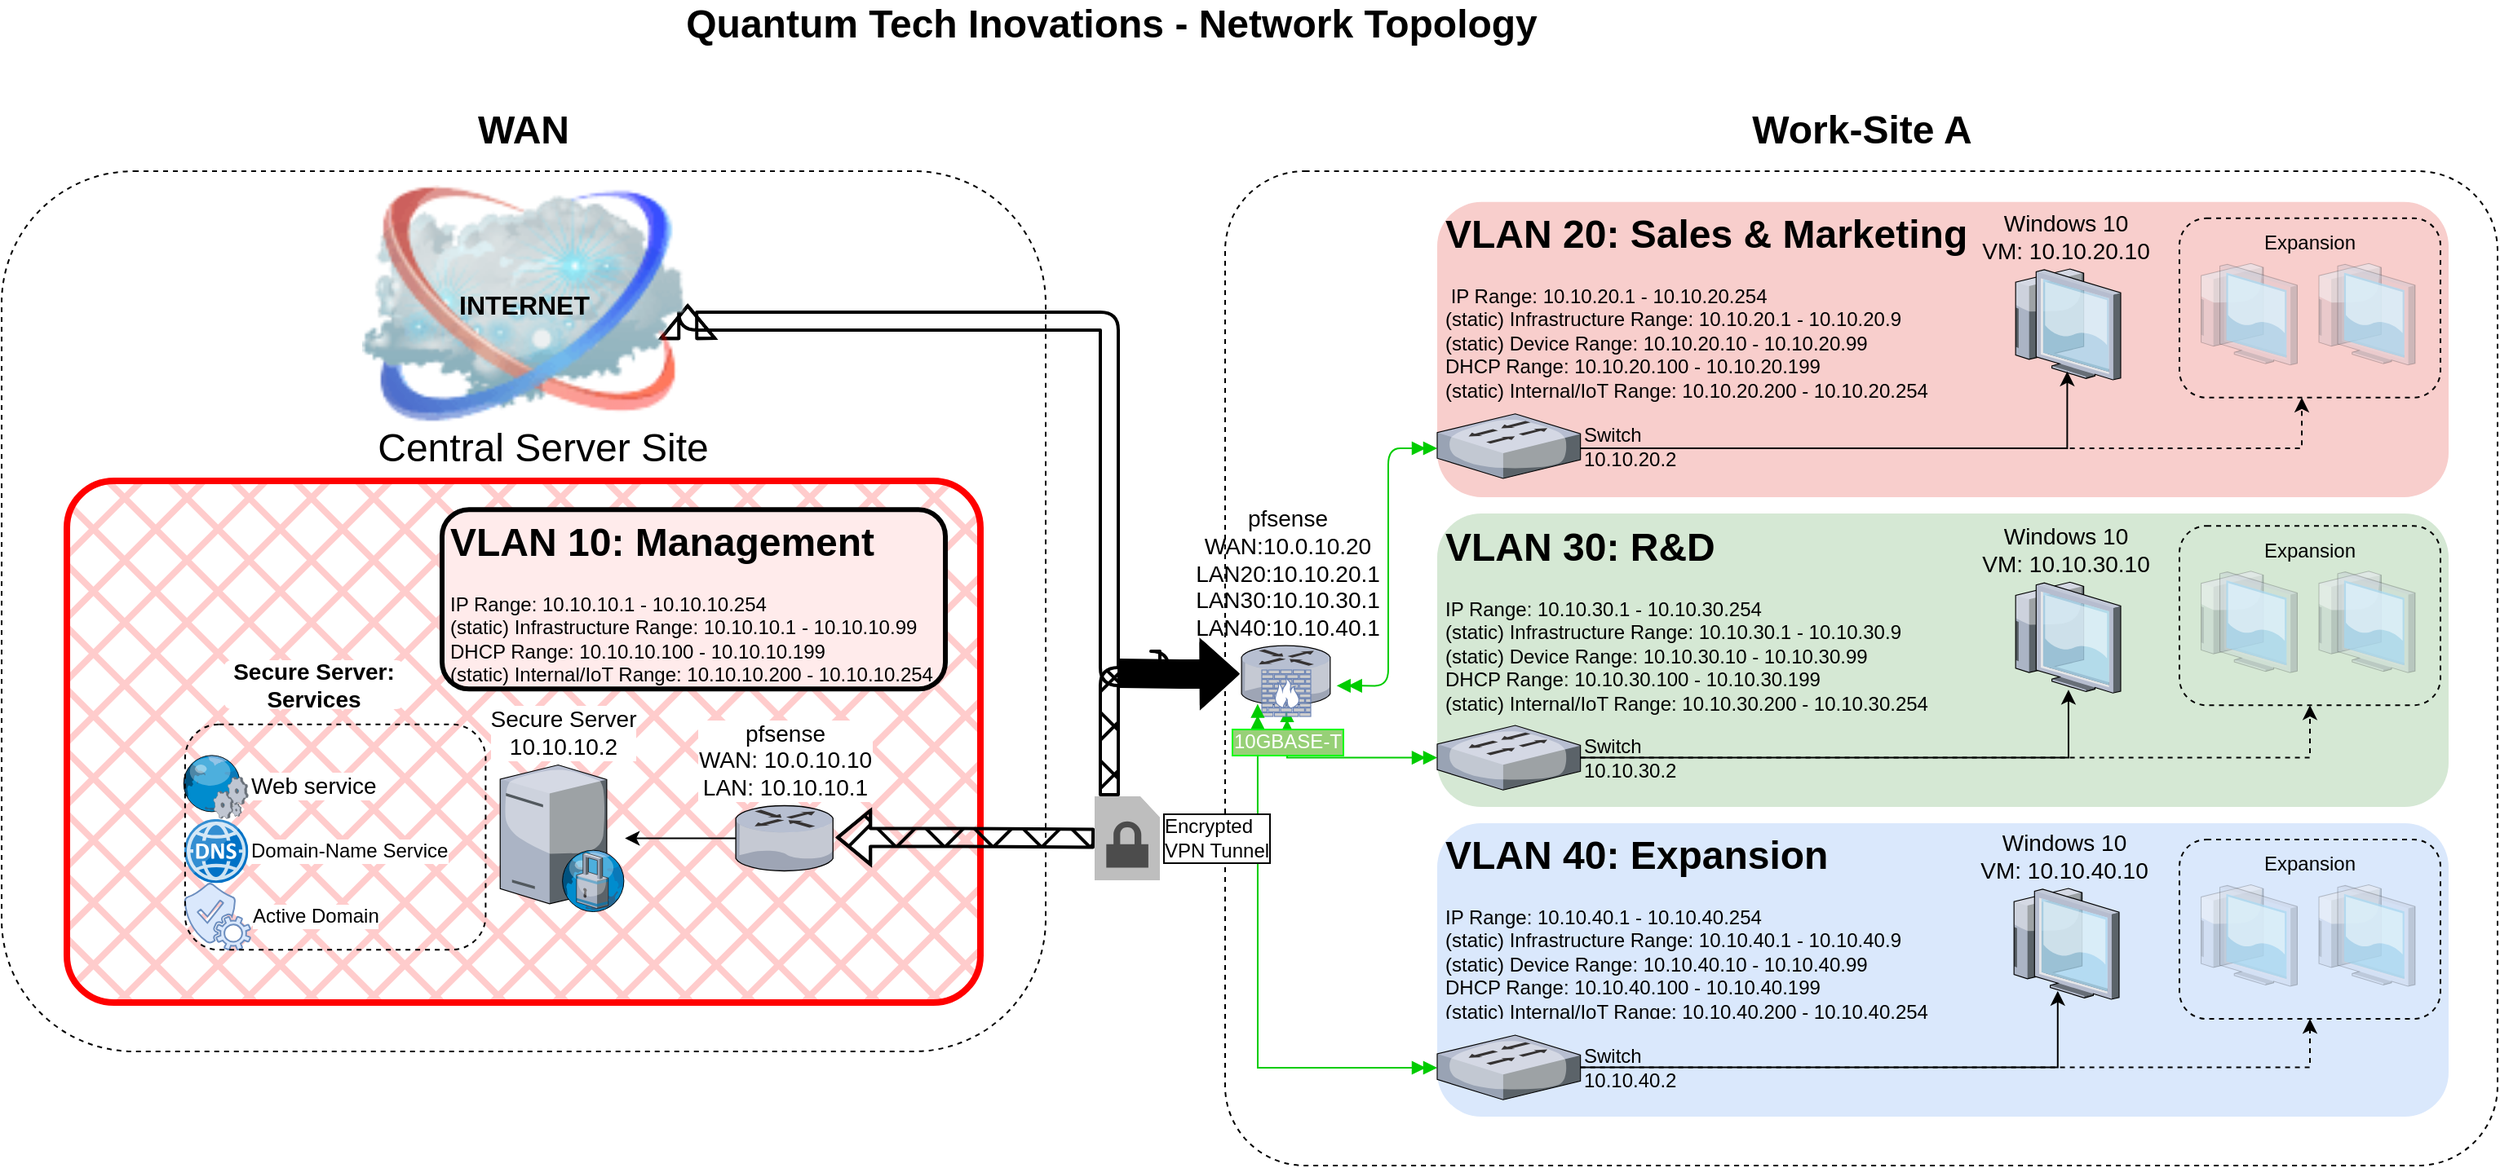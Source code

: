 <mxfile version="22.1.11" type="github">
  <diagram name="Page-1" id="e3a06f82-3646-2815-327d-82caf3d4e204">
    <mxGraphModel dx="1507" dy="2058" grid="1" gridSize="10" guides="1" tooltips="1" connect="1" arrows="1" fold="1" page="1" pageScale="1.5" pageWidth="1169" pageHeight="826" background="none" math="0" shadow="0">
      <root>
        <mxCell id="0" style=";html=1;" />
        <mxCell id="1" style=";html=1;" parent="0" />
        <mxCell id="xJ-jLOZ9ohY4lOB-jljI-87" value="" style="rounded=1;whiteSpace=wrap;html=1;fillColor=none;dashed=1;" parent="1" vertex="1">
          <mxGeometry x="80" y="100" width="640" height="540" as="geometry" />
        </mxCell>
        <mxCell id="xJ-jLOZ9ohY4lOB-jljI-81" value="" style="rounded=1;whiteSpace=wrap;html=1;fillColor=none;dashed=1;arcSize=8;" parent="1" vertex="1">
          <mxGeometry x="830" y="100" width="780" height="610" as="geometry" />
        </mxCell>
        <mxCell id="6a7d8f32e03d9370-61" value="" style="whiteSpace=wrap;html=1;fillColor=#f8cecc;fontSize=14;strokeColor=none;verticalAlign=top;rounded=1;" parent="1" vertex="1">
          <mxGeometry x="960" y="118.89" width="620" height="181.11" as="geometry" />
        </mxCell>
        <mxCell id="_Fg3832ocY5UdGi91KtJ-26" style="edgeStyle=orthogonalEdgeStyle;rounded=0;orthogonalLoop=1;jettySize=auto;html=1;startArrow=doubleBlock;startFill=1;strokeColor=#00CC00;endArrow=doubleBlock;endFill=1;entryX=0.509;entryY=1.05;entryDx=0;entryDy=0;entryPerimeter=0;" parent="1" source="xJ-jLOZ9ohY4lOB-jljI-42" target="6a7d8f32e03d9370-13" edge="1">
          <mxGeometry relative="1" as="geometry">
            <mxPoint x="850" y="230" as="targetPoint" />
          </mxGeometry>
        </mxCell>
        <mxCell id="nh6uhX6UCBA931svxPW4-37" style="rounded=1;orthogonalLoop=1;jettySize=auto;html=1;startArrow=doubleBlock;startFill=1;strokeColor=#00CC00;endArrow=doubleBlock;endFill=1;exitX=1.061;exitY=0.673;exitDx=0;exitDy=0;exitPerimeter=0;edgeStyle=orthogonalEdgeStyle;" parent="1" source="6a7d8f32e03d9370-13" target="nh6uhX6UCBA931svxPW4-12" edge="1">
          <mxGeometry relative="1" as="geometry">
            <mxPoint x="850" y="270" as="targetPoint" />
            <mxPoint x="660" y="500" as="sourcePoint" />
            <Array as="points">
              <mxPoint x="930" y="416" />
              <mxPoint x="930" y="270" />
            </Array>
          </mxGeometry>
        </mxCell>
        <mxCell id="6a7d8f32e03d9370-13" value="pfsense&lt;br&gt;WAN:10.0.10.20&lt;br&gt;LAN20:10.10.20.1&lt;br&gt;LAN30:10.10.30.1&lt;br&gt;LAN40:10.10.40.1" style="verticalLabelPosition=top;aspect=fixed;html=1;verticalAlign=bottom;strokeColor=none;shape=mxgraph.citrix.router;fillColor=#66B2FF;gradientColor=#0066CC;fontSize=14;labelPosition=center;align=center;" parent="1" vertex="1">
          <mxGeometry x="840" y="391.11" width="55" height="36.5" as="geometry" />
        </mxCell>
        <mxCell id="6a7d8f32e03d9370-62" value="Quantum Tech Inovations - Network Topology" style="text;strokeColor=none;fillColor=none;html=1;fontSize=24;fontStyle=1;verticalAlign=middle;align=center;" parent="1" vertex="1">
          <mxGeometry x="444.75" width="630.5" height="20" as="geometry" />
        </mxCell>
        <mxCell id="_Fg3832ocY5UdGi91KtJ-58" value="" style="fontColor=#0066CC;verticalAlign=top;verticalLabelPosition=bottom;labelPosition=center;align=center;html=1;outlineConnect=0;fillColor=#CCCCCC;strokeColor=#6881B3;gradientColor=none;gradientDirection=north;strokeWidth=2;shape=mxgraph.networks.firewall;" parent="1" vertex="1">
          <mxGeometry x="852.5" y="406" width="30" height="28.5" as="geometry" />
        </mxCell>
        <mxCell id="r5elW0VxAyG1ImCirG1p-3" value="&lt;h1&gt;WAN&lt;/h1&gt;" style="text;html=1;strokeColor=none;fillColor=none;align=center;verticalAlign=middle;whiteSpace=wrap;rounded=0;" parent="1" vertex="1">
          <mxGeometry x="337.88" y="55" width="124.25" height="40" as="geometry" />
        </mxCell>
        <mxCell id="xJ-jLOZ9ohY4lOB-jljI-17" value="" style="rounded=0;orthogonalLoop=1;jettySize=auto;html=1;startArrow=doubleBlock;startFill=1;strokeColor=#00CC00;endArrow=doubleBlock;endFill=1;exitX=0.181;exitY=0.978;exitDx=0;exitDy=0;exitPerimeter=0;edgeStyle=orthogonalEdgeStyle;" parent="1" source="6a7d8f32e03d9370-13" target="xJ-jLOZ9ohY4lOB-jljI-50" edge="1">
          <mxGeometry relative="1" as="geometry">
            <mxPoint x="880" y="650" as="targetPoint" />
            <mxPoint x="430" y="940" as="sourcePoint" />
            <Array as="points">
              <mxPoint x="850" y="650" />
            </Array>
          </mxGeometry>
        </mxCell>
        <mxCell id="xJ-jLOZ9ohY4lOB-jljI-18" value="&lt;font style=&quot;font-size: 12px;&quot;&gt;&lt;font style=&quot;font-size: 12px;&quot;&gt;10GBASE&lt;/font&gt;-T&lt;/font&gt;" style="edgeLabel;html=1;align=center;verticalAlign=middle;resizable=0;points=[];labelBackgroundColor=#97D077;labelBorderColor=#00fa11;fontSize=12;fontColor=#FFFFFF;" parent="xJ-jLOZ9ohY4lOB-jljI-17" vertex="1" connectable="0">
          <mxGeometry x="-0.809" y="-3" relative="1" as="geometry">
            <mxPoint x="21" y="-9" as="offset" />
          </mxGeometry>
        </mxCell>
        <mxCell id="xJ-jLOZ9ohY4lOB-jljI-1" value="Windows 10&lt;br&gt;VM: 10.10.20.10" style="verticalLabelPosition=top;aspect=fixed;html=1;verticalAlign=bottom;strokeColor=none;shape=mxgraph.citrix.thin_client;fillColor=#66B2FF;gradientColor=#0066CC;fontSize=14;labelPosition=center;align=center;" parent="1" vertex="1">
          <mxGeometry x="1311" y="160" width="68" height="68" as="geometry" />
        </mxCell>
        <mxCell id="_Fg3832ocY5UdGi91KtJ-41" value="&lt;h1&gt;VLAN 20: Sales &amp;amp; Marketing&lt;/h1&gt;&lt;p&gt;&amp;nbsp;IP Range: 10.10.20.1 - 10.10.20.254&lt;br&gt;(static) Infrastructure Range: 10.10.20.1 - 10.10.20.9&lt;br&gt;(static) Device Range: 10.10.20.10 - 10.10.20.99&lt;br&gt;DHCP Range: 10.10.20.100 - 10.10.20.199&lt;br&gt;(static) Internal/IoT Range: 10.10.20.200 - 10.10.20.254&lt;br&gt;&lt;/p&gt;" style="text;html=1;strokeColor=none;fillColor=none;spacing=5;spacingTop=-20;whiteSpace=wrap;overflow=hidden;rounded=0;" parent="1" vertex="1">
          <mxGeometry x="960" y="118.89" width="330" height="130" as="geometry" />
        </mxCell>
        <mxCell id="7m7LXORBQbgby_Iv6g5R-3" style="edgeStyle=orthogonalEdgeStyle;rounded=0;orthogonalLoop=1;jettySize=auto;html=1;dashed=1;" edge="1" parent="1" source="nh6uhX6UCBA931svxPW4-12" target="_Fg3832ocY5UdGi91KtJ-22">
          <mxGeometry relative="1" as="geometry">
            <Array as="points">
              <mxPoint x="1490" y="270" />
            </Array>
          </mxGeometry>
        </mxCell>
        <mxCell id="nh6uhX6UCBA931svxPW4-12" value="Switch&lt;br&gt;10.10.20.2" style="verticalLabelPosition=middle;sketch=0;aspect=fixed;html=1;verticalAlign=middle;strokeColor=none;align=left;outlineConnect=0;shape=mxgraph.citrix.switch;labelPosition=right;labelBackgroundColor=none;" parent="1" vertex="1">
          <mxGeometry x="960" y="248.89" width="87.818" height="39.614" as="geometry" />
        </mxCell>
        <mxCell id="xJ-jLOZ9ohY4lOB-jljI-65" value="" style="group" parent="1" vertex="1" connectable="0">
          <mxGeometry x="1415" y="128.89" width="160" height="110" as="geometry" />
        </mxCell>
        <mxCell id="_Fg3832ocY5UdGi91KtJ-20" value="" style="verticalLabelPosition=top;aspect=fixed;html=1;verticalAlign=bottom;shape=mxgraph.citrix.thin_client;fontSize=14;labelPosition=center;align=center;gradientDirection=south;opacity=20;movable=1;resizable=1;rotatable=1;deletable=1;editable=1;locked=0;connectable=1;" parent="xJ-jLOZ9ohY4lOB-jljI-65" vertex="1">
          <mxGeometry x="82.23" y="27.77" width="62.23" height="62.23" as="geometry" />
        </mxCell>
        <mxCell id="_Fg3832ocY5UdGi91KtJ-21" value="" style="verticalLabelPosition=top;aspect=fixed;html=1;verticalAlign=bottom;shape=mxgraph.citrix.thin_client;fontSize=14;labelPosition=center;align=center;gradientDirection=south;opacity=20;movable=1;resizable=1;rotatable=1;deletable=1;editable=1;locked=0;connectable=1;" parent="xJ-jLOZ9ohY4lOB-jljI-65" vertex="1">
          <mxGeometry x="10" y="27.77" width="62.23" height="62.23" as="geometry" />
        </mxCell>
        <mxCell id="_Fg3832ocY5UdGi91KtJ-22" value="&lt;h4 style=&quot;line-height: 120%;&quot;&gt;&lt;br&gt;&lt;/h4&gt;" style="rounded=1;whiteSpace=wrap;html=1;dashed=1;fillColor=none;movable=1;resizable=1;rotatable=1;deletable=1;editable=1;locked=0;connectable=1;align=center;" parent="xJ-jLOZ9ohY4lOB-jljI-65" vertex="1">
          <mxGeometry width="160" height="110" as="geometry" />
        </mxCell>
        <mxCell id="xJ-jLOZ9ohY4lOB-jljI-64" value="Expansion" style="text;html=1;strokeColor=none;fillColor=none;align=center;verticalAlign=middle;whiteSpace=wrap;rounded=0;" parent="xJ-jLOZ9ohY4lOB-jljI-65" vertex="1">
          <mxGeometry x="50" width="60" height="30" as="geometry" />
        </mxCell>
        <mxCell id="xJ-jLOZ9ohY4lOB-jljI-82" value="&lt;font style=&quot;font-size: 24px;&quot;&gt;&lt;b&gt;Work-Site A&lt;/b&gt;&lt;/font&gt;" style="text;html=1;align=center;verticalAlign=middle;resizable=0;points=[];autosize=1;strokeColor=none;fillColor=none;" parent="1" vertex="1">
          <mxGeometry x="1140" y="55" width="160" height="40" as="geometry" />
        </mxCell>
        <mxCell id="xJ-jLOZ9ohY4lOB-jljI-99" style="edgeStyle=orthogonalEdgeStyle;rounded=1;orthogonalLoop=1;jettySize=auto;html=1;shape=flexArrow;endArrow=none;endFill=0;fillColor=#000000;fillStyle=cross-hatch;strokeWidth=2;" parent="1" source="nh6uhX6UCBA931svxPW4-34" edge="1">
          <mxGeometry relative="1" as="geometry">
            <mxPoint x="779" y="410" as="targetPoint" />
            <Array as="points">
              <mxPoint x="759" y="410" />
              <mxPoint x="779" y="410" />
            </Array>
          </mxGeometry>
        </mxCell>
        <mxCell id="xJ-jLOZ9ohY4lOB-jljI-86" value="" style="shape=flexArrow;endArrow=none;startArrow=classic;html=1;rounded=1;endFill=0;targetPerimeterSpacing=0;sourcePerimeterSpacing=6;strokeWidth=2;endSize=0;startSize=6;fillColor=none;exitX=1;exitY=0.5;exitDx=0;exitDy=0;edgeStyle=orthogonalEdgeStyle;" parent="1" source="xJ-jLOZ9ohY4lOB-jljI-97" edge="1">
          <mxGeometry width="100" height="100" relative="1" as="geometry">
            <mxPoint x="505.05" y="123.25" as="sourcePoint" />
            <mxPoint x="789" y="400" as="targetPoint" />
            <Array as="points">
              <mxPoint x="759" y="192" />
              <mxPoint x="759" y="410" />
              <mxPoint x="790" y="410" />
            </Array>
          </mxGeometry>
        </mxCell>
        <mxCell id="xJ-jLOZ9ohY4lOB-jljI-97" value="INTERNET" style="image;html=1;image=img/lib/clip_art/networking/Cloud_128x128.png;labelPosition=center;verticalLabelPosition=middle;align=center;verticalAlign=middle;fontStyle=1;fontSize=16;labelBackgroundColor=none;" parent="1" vertex="1">
          <mxGeometry x="299.44" y="108.61" width="201.12" height="146" as="geometry" />
        </mxCell>
        <mxCell id="6a7d8f32e03d9370-57" value="" style="whiteSpace=wrap;html=1;fillColor=#ffcccc;fontSize=14;verticalAlign=top;container=0;strokeWidth=4;fillStyle=cross-hatch;strokeColor=#ff0000;rounded=1;arcSize=9;" parent="1" vertex="1">
          <mxGeometry x="119.99" y="290" width="560" height="320" as="geometry" />
        </mxCell>
        <mxCell id="7m7LXORBQbgby_Iv6g5R-11" style="edgeStyle=orthogonalEdgeStyle;rounded=0;orthogonalLoop=1;jettySize=auto;html=1;" edge="1" parent="1" source="_Fg3832ocY5UdGi91KtJ-36" target="6a7d8f32e03d9370-25">
          <mxGeometry relative="1" as="geometry" />
        </mxCell>
        <mxCell id="_Fg3832ocY5UdGi91KtJ-36" value="pfsense&lt;br&gt;WAN: 10.0.10.10&lt;br&gt;LAN: 10.10.10.1" style="verticalLabelPosition=top;aspect=fixed;html=1;verticalAlign=bottom;strokeColor=none;shape=mxgraph.citrix.router;fillColor=#66B2FF;gradientColor=#0066CC;fontSize=14;container=0;labelPosition=center;align=center;labelBackgroundColor=default;" parent="1" vertex="1">
          <mxGeometry x="529.99" y="489.25" width="60.27" height="40" as="geometry" />
        </mxCell>
        <mxCell id="_Fg3832ocY5UdGi91KtJ-40" value="&lt;h1&gt;VLAN 10: Management&lt;/h1&gt;&lt;p&gt;IP Range: 10.10.10.1 - 10.10.10.254&lt;br&gt;(static) Infrastructure Range: 10.10.10.1 - 10.10.10.99&lt;br&gt;DHCP Range: 10.10.10.100 - 10.10.10.199&lt;br&gt;(static) Internal/IoT Range: 10.10.10.200 - 10.10.10.254&lt;br&gt;&lt;br&gt;&lt;/p&gt;" style="text;html=1;strokeColor=default;fillColor=#FFEBEB;spacing=5;spacingTop=-20;whiteSpace=wrap;overflow=hidden;rounded=1;container=0;labelBackgroundColor=none;strokeWidth=3;" parent="1" vertex="1">
          <mxGeometry x="349.99" y="307.61" width="308.54" height="110" as="geometry" />
        </mxCell>
        <mxCell id="6a7d8f32e03d9370-25" value="Secure Server&lt;br&gt;10.10.10.2" style="verticalLabelPosition=top;aspect=fixed;html=1;verticalAlign=bottom;strokeColor=none;shape=mxgraph.citrix.proxy_server;fillColor=#66B2FF;gradientColor=#0066CC;fontSize=14;container=0;labelPosition=center;align=center;labelBackgroundColor=default;" parent="1" vertex="1">
          <mxGeometry x="385.62" y="464.25" width="76.5" height="90" as="geometry" />
        </mxCell>
        <mxCell id="xJ-jLOZ9ohY4lOB-jljI-85" value="Central Server Site" style="text;html=1;strokeColor=none;fillColor=default;align=center;verticalAlign=middle;whiteSpace=wrap;rounded=1;fontSize=24;" parent="1" vertex="1">
          <mxGeometry x="307.91" y="254.61" width="208.25" height="30" as="geometry" />
        </mxCell>
        <mxCell id="xJ-jLOZ9ohY4lOB-jljI-83" value="" style="shape=flexArrow;endArrow=none;startArrow=classic;html=1;rounded=1;strokeWidth=2;exitX=1.022;exitY=0.486;exitDx=0;exitDy=0;exitPerimeter=0;endFill=0;fillColor=#000000;fillStyle=cross-hatch;edgeStyle=orthogonalEdgeStyle;" parent="1" source="_Fg3832ocY5UdGi91KtJ-36" target="nh6uhX6UCBA931svxPW4-34" edge="1">
          <mxGeometry width="100" height="100" relative="1" as="geometry">
            <mxPoint x="552" y="564" as="sourcePoint" />
            <mxPoint x="739.04" y="519.353" as="targetPoint" />
          </mxGeometry>
        </mxCell>
        <mxCell id="xJ-jLOZ9ohY4lOB-jljI-98" value="" style="shape=flexArrow;endArrow=classic;html=1;rounded=1;entryX=-0.03;entryY=0.472;entryDx=0;entryDy=0;entryPerimeter=0;fillColor=#000000;strokeWidth=3;width=13;targetPerimeterSpacing=0;edgeStyle=orthogonalEdgeStyle;endSize=6;startSize=6;" parent="1" target="6a7d8f32e03d9370-13" edge="1">
          <mxGeometry width="50" height="50" relative="1" as="geometry">
            <mxPoint x="764" y="408" as="sourcePoint" />
            <mxPoint x="780" y="384.36" as="targetPoint" />
          </mxGeometry>
        </mxCell>
        <mxCell id="nh6uhX6UCBA931svxPW4-34" value="Encrypted &lt;br&gt;VPN Tunnel" style="outlineConnect=0;dashed=0;verticalLabelPosition=middle;verticalAlign=middle;align=left;html=1;shape=mxgraph.aws3.encrypted_data;fillColor=#7D7C7C;gradientColor=none;container=0;labelPosition=right;labelBackgroundColor=default;labelBorderColor=default;" parent="1" vertex="1">
          <mxGeometry x="750" y="483.5" width="40" height="51.5" as="geometry" />
        </mxCell>
        <mxCell id="7m7LXORBQbgby_Iv6g5R-2" style="edgeStyle=orthogonalEdgeStyle;rounded=0;orthogonalLoop=1;jettySize=auto;html=1;entryX=0.518;entryY=0.924;entryDx=0;entryDy=0;entryPerimeter=0;" edge="1" parent="1" source="nh6uhX6UCBA931svxPW4-12" target="xJ-jLOZ9ohY4lOB-jljI-1">
          <mxGeometry relative="1" as="geometry">
            <Array as="points">
              <mxPoint x="1346" y="270" />
            </Array>
          </mxGeometry>
        </mxCell>
        <mxCell id="6a7d8f32e03d9370-60" value="" style="whiteSpace=wrap;html=1;fillColor=#d5e8d4;fontSize=14;strokeColor=none;verticalAlign=top;movable=1;resizable=1;rotatable=1;deletable=1;editable=1;locked=0;connectable=1;rounded=1;" parent="1" vertex="1">
          <mxGeometry x="960" y="310" width="620" height="180" as="geometry" />
        </mxCell>
        <mxCell id="xJ-jLOZ9ohY4lOB-jljI-40" value="Windows 10&lt;br&gt;VM: 10.10.30.10" style="verticalLabelPosition=top;aspect=fixed;html=1;verticalAlign=bottom;strokeColor=none;shape=mxgraph.citrix.thin_client;fillColor=#66B2FF;gradientColor=#0066CC;fontSize=14;labelPosition=center;align=center;" parent="1" vertex="1">
          <mxGeometry x="1311" y="352.12" width="68" height="68" as="geometry" />
        </mxCell>
        <mxCell id="xJ-jLOZ9ohY4lOB-jljI-42" value="Switch&lt;br&gt;10.10.30.2" style="verticalLabelPosition=middle;sketch=0;aspect=fixed;html=1;verticalAlign=middle;strokeColor=none;align=left;outlineConnect=0;shape=mxgraph.citrix.switch;labelPosition=right;" parent="1" vertex="1">
          <mxGeometry x="960" y="440.0" width="87.818" height="39.614" as="geometry" />
        </mxCell>
        <mxCell id="_Fg3832ocY5UdGi91KtJ-42" value="&lt;h1&gt;VLAN 30: R&amp;amp;D&lt;br&gt;&lt;/h1&gt;&lt;p&gt;IP Range: 10.10.30.1 - 10.10.30.254&lt;br&gt;(static) Infrastructure Range: 10.10.30.1 - 10.10.30.9&lt;br&gt;(static) Device Range: 10.10.30.10 - 10.10.30.99&lt;br&gt;DHCP Range: 10.10.30.100 - 10.10.30.199&lt;br&gt;(static) Internal/IoT Range: 10.10.30.200 - 10.10.30.254&lt;br&gt;&lt;/p&gt;" style="text;html=1;strokeColor=none;fillColor=none;spacing=5;spacingTop=-20;whiteSpace=wrap;overflow=hidden;rounded=0;" parent="1" vertex="1">
          <mxGeometry x="960" y="311.12" width="309" height="150" as="geometry" />
        </mxCell>
        <mxCell id="xJ-jLOZ9ohY4lOB-jljI-66" value="" style="group" parent="1" vertex="1" connectable="0">
          <mxGeometry x="1415" y="317.61" width="160" height="110" as="geometry" />
        </mxCell>
        <mxCell id="xJ-jLOZ9ohY4lOB-jljI-67" value="" style="verticalLabelPosition=top;aspect=fixed;html=1;verticalAlign=bottom;shape=mxgraph.citrix.thin_client;fontSize=14;labelPosition=center;align=center;gradientDirection=south;opacity=20;movable=1;resizable=1;rotatable=1;deletable=1;editable=1;locked=0;connectable=1;" parent="xJ-jLOZ9ohY4lOB-jljI-66" vertex="1">
          <mxGeometry x="82.23" y="27.77" width="62.23" height="62.23" as="geometry" />
        </mxCell>
        <mxCell id="xJ-jLOZ9ohY4lOB-jljI-68" value="" style="verticalLabelPosition=top;aspect=fixed;html=1;verticalAlign=bottom;shape=mxgraph.citrix.thin_client;fontSize=14;labelPosition=center;align=center;gradientDirection=south;opacity=20;movable=1;resizable=1;rotatable=1;deletable=1;editable=1;locked=0;connectable=1;" parent="xJ-jLOZ9ohY4lOB-jljI-66" vertex="1">
          <mxGeometry x="10" y="27.77" width="62.23" height="62.23" as="geometry" />
        </mxCell>
        <mxCell id="xJ-jLOZ9ohY4lOB-jljI-69" value="&lt;h4 style=&quot;line-height: 120%;&quot;&gt;&lt;br&gt;&lt;/h4&gt;" style="rounded=1;whiteSpace=wrap;html=1;dashed=1;fillColor=none;movable=1;resizable=1;rotatable=1;deletable=1;editable=1;locked=0;connectable=1;align=center;" parent="xJ-jLOZ9ohY4lOB-jljI-66" vertex="1">
          <mxGeometry width="160" height="110" as="geometry" />
        </mxCell>
        <mxCell id="xJ-jLOZ9ohY4lOB-jljI-70" value="Expansion" style="text;html=1;strokeColor=none;fillColor=none;align=center;verticalAlign=middle;whiteSpace=wrap;rounded=0;" parent="xJ-jLOZ9ohY4lOB-jljI-66" vertex="1">
          <mxGeometry x="50" width="60" height="30" as="geometry" />
        </mxCell>
        <mxCell id="7m7LXORBQbgby_Iv6g5R-5" style="edgeStyle=orthogonalEdgeStyle;rounded=0;orthogonalLoop=1;jettySize=auto;html=1;dashed=1;" edge="1" parent="1" source="xJ-jLOZ9ohY4lOB-jljI-42" target="xJ-jLOZ9ohY4lOB-jljI-69">
          <mxGeometry relative="1" as="geometry" />
        </mxCell>
        <mxCell id="7m7LXORBQbgby_Iv6g5R-4" style="edgeStyle=orthogonalEdgeStyle;rounded=0;orthogonalLoop=1;jettySize=auto;html=1;entryX=0.529;entryY=0.971;entryDx=0;entryDy=0;entryPerimeter=0;" edge="1" parent="1" source="xJ-jLOZ9ohY4lOB-jljI-42" target="xJ-jLOZ9ohY4lOB-jljI-40">
          <mxGeometry relative="1" as="geometry" />
        </mxCell>
        <mxCell id="6a7d8f32e03d9370-58" value="" style="whiteSpace=wrap;html=1;fillColor=#dae8fc;fontSize=14;strokeColor=none;verticalAlign=top;movable=1;resizable=1;rotatable=1;deletable=1;editable=1;locked=0;connectable=1;rounded=1;" parent="1" vertex="1">
          <mxGeometry x="960" y="500" width="620" height="180" as="geometry" />
        </mxCell>
        <mxCell id="xJ-jLOZ9ohY4lOB-jljI-48" value="Windows 10&lt;br&gt;VM: 10.10.40.10" style="verticalLabelPosition=top;aspect=fixed;html=1;verticalAlign=bottom;strokeColor=none;shape=mxgraph.citrix.thin_client;fillColor=#66B2FF;gradientColor=#0066CC;fontSize=14;labelPosition=center;align=center;" parent="1" vertex="1">
          <mxGeometry x="1310.0" y="540" width="68" height="68" as="geometry" />
        </mxCell>
        <mxCell id="xJ-jLOZ9ohY4lOB-jljI-50" value="Switch&lt;br&gt;10.10.40.2" style="verticalLabelPosition=middle;sketch=0;aspect=fixed;html=1;verticalAlign=middle;strokeColor=none;align=left;outlineConnect=0;shape=mxgraph.citrix.switch;labelPosition=right;" parent="1" vertex="1">
          <mxGeometry x="960.0" y="630" width="87.818" height="39.614" as="geometry" />
        </mxCell>
        <mxCell id="_Fg3832ocY5UdGi91KtJ-39" value="&lt;h1&gt;VLAN 40: Expansion&lt;/h1&gt;&lt;p&gt;IP Range: 10.10.40.1 - 10.10.40.254&lt;br&gt;(static) Infrastructure Range: 10.10.40.1 - 10.10.40.9&lt;br&gt;(static) Device Range: 10.10.40.10 - 10.10.40.99&lt;br&gt;DHCP Range: 10.10.40.100 - 10.10.40.199&lt;br&gt;(static) Internal/IoT Range: 10.10.40.200 - 10.10.40.254&lt;br&gt;&lt;br&gt;&lt;/p&gt;" style="text;html=1;strokeColor=none;fillColor=none;spacing=5;spacingTop=-20;whiteSpace=wrap;overflow=hidden;rounded=0;" parent="1" vertex="1">
          <mxGeometry x="960" y="500" width="315" height="120" as="geometry" />
        </mxCell>
        <mxCell id="xJ-jLOZ9ohY4lOB-jljI-71" value="" style="group" parent="1" vertex="1" connectable="0">
          <mxGeometry x="1415" y="510" width="160" height="110" as="geometry" />
        </mxCell>
        <mxCell id="xJ-jLOZ9ohY4lOB-jljI-72" value="" style="verticalLabelPosition=top;aspect=fixed;html=1;verticalAlign=bottom;shape=mxgraph.citrix.thin_client;fontSize=14;labelPosition=center;align=center;gradientDirection=south;opacity=20;movable=1;resizable=1;rotatable=1;deletable=1;editable=1;locked=0;connectable=1;" parent="xJ-jLOZ9ohY4lOB-jljI-71" vertex="1">
          <mxGeometry x="82.23" y="27.77" width="62.23" height="62.23" as="geometry" />
        </mxCell>
        <mxCell id="xJ-jLOZ9ohY4lOB-jljI-73" value="" style="verticalLabelPosition=top;aspect=fixed;html=1;verticalAlign=bottom;shape=mxgraph.citrix.thin_client;fontSize=14;labelPosition=center;align=center;gradientDirection=south;opacity=20;movable=1;resizable=1;rotatable=1;deletable=1;editable=1;locked=0;connectable=1;" parent="xJ-jLOZ9ohY4lOB-jljI-71" vertex="1">
          <mxGeometry x="10" y="27.77" width="62.23" height="62.23" as="geometry" />
        </mxCell>
        <mxCell id="xJ-jLOZ9ohY4lOB-jljI-74" value="&lt;h4 style=&quot;line-height: 120%;&quot;&gt;&lt;br&gt;&lt;/h4&gt;" style="rounded=1;whiteSpace=wrap;html=1;dashed=1;fillColor=none;movable=1;resizable=1;rotatable=1;deletable=1;editable=1;locked=0;connectable=1;align=center;" parent="xJ-jLOZ9ohY4lOB-jljI-71" vertex="1">
          <mxGeometry width="160" height="110" as="geometry" />
        </mxCell>
        <mxCell id="xJ-jLOZ9ohY4lOB-jljI-75" value="Expansion" style="text;html=1;strokeColor=none;fillColor=none;align=center;verticalAlign=middle;whiteSpace=wrap;rounded=0;" parent="xJ-jLOZ9ohY4lOB-jljI-71" vertex="1">
          <mxGeometry x="50" width="60" height="30" as="geometry" />
        </mxCell>
        <mxCell id="7m7LXORBQbgby_Iv6g5R-9" style="edgeStyle=orthogonalEdgeStyle;rounded=0;orthogonalLoop=1;jettySize=auto;html=1;dashed=1;" edge="1" parent="1" source="xJ-jLOZ9ohY4lOB-jljI-50" target="xJ-jLOZ9ohY4lOB-jljI-74">
          <mxGeometry relative="1" as="geometry" />
        </mxCell>
        <mxCell id="7m7LXORBQbgby_Iv6g5R-8" style="edgeStyle=orthogonalEdgeStyle;rounded=0;orthogonalLoop=1;jettySize=auto;html=1;entryX=0.447;entryY=0.924;entryDx=0;entryDy=0;entryPerimeter=0;" edge="1" parent="1" source="xJ-jLOZ9ohY4lOB-jljI-50" target="xJ-jLOZ9ohY4lOB-jljI-48">
          <mxGeometry relative="1" as="geometry" />
        </mxCell>
        <mxCell id="7m7LXORBQbgby_Iv6g5R-12" value="" style="group" vertex="1" connectable="0" parent="1">
          <mxGeometry x="189.99" y="400" width="186.71" height="177.61" as="geometry" />
        </mxCell>
        <mxCell id="_Fg3832ocY5UdGi91KtJ-57" value="Secure Server: Services" style="text;html=1;strokeColor=none;fillColor=default;align=center;verticalAlign=middle;whiteSpace=wrap;rounded=1;container=0;fontSize=14;fontStyle=1" parent="7m7LXORBQbgby_Iv6g5R-12" vertex="1">
          <mxGeometry x="26.21" width="110.5" height="30" as="geometry" />
        </mxCell>
        <mxCell id="_Fg3832ocY5UdGi91KtJ-52" value="Active Domain" style="sketch=0;pointerEvents=1;shadow=0;dashed=0;html=1;strokeColor=#6c8ebf;fillColor=#dae8fc;labelPosition=right;verticalLabelPosition=middle;verticalAlign=middle;outlineConnect=0;align=left;shape=mxgraph.office.services.verification_service;container=0;labelBackgroundColor=default;" parent="7m7LXORBQbgby_Iv6g5R-12" vertex="1">
          <mxGeometry x="2.46" y="136.86" width="40" height="40.75" as="geometry" />
        </mxCell>
        <mxCell id="6a7d8f32e03d9370-30" value="Web service" style="verticalLabelPosition=middle;aspect=fixed;html=1;verticalAlign=middle;strokeColor=none;shape=mxgraph.citrix.web_service;fillColor=#66B2FF;gradientColor=#0066CC;fontSize=14;container=0;labelPosition=right;align=left;labelBackgroundColor=default;" parent="7m7LXORBQbgby_Iv6g5R-12" vertex="1">
          <mxGeometry y="57.86" width="41.21" height="39.25" as="geometry" />
        </mxCell>
        <mxCell id="nh6uhX6UCBA931svxPW4-1" value="Domain-Name Service" style="image;sketch=0;aspect=fixed;html=1;points=[];align=left;fontSize=12;image=img/lib/mscae/DNS.svg;container=0;labelPosition=right;verticalLabelPosition=middle;verticalAlign=middle;" parent="7m7LXORBQbgby_Iv6g5R-12" vertex="1">
          <mxGeometry x="1.96" y="97.47" width="39.25" height="39.25" as="geometry" />
        </mxCell>
        <mxCell id="_Fg3832ocY5UdGi91KtJ-32" value="" style="rounded=1;whiteSpace=wrap;html=1;fillColor=none;dashed=1;container=0;" parent="7m7LXORBQbgby_Iv6g5R-12" vertex="1">
          <mxGeometry x="2.46" y="39.36" width="184.25" height="138.25" as="geometry" />
        </mxCell>
      </root>
    </mxGraphModel>
  </diagram>
</mxfile>
